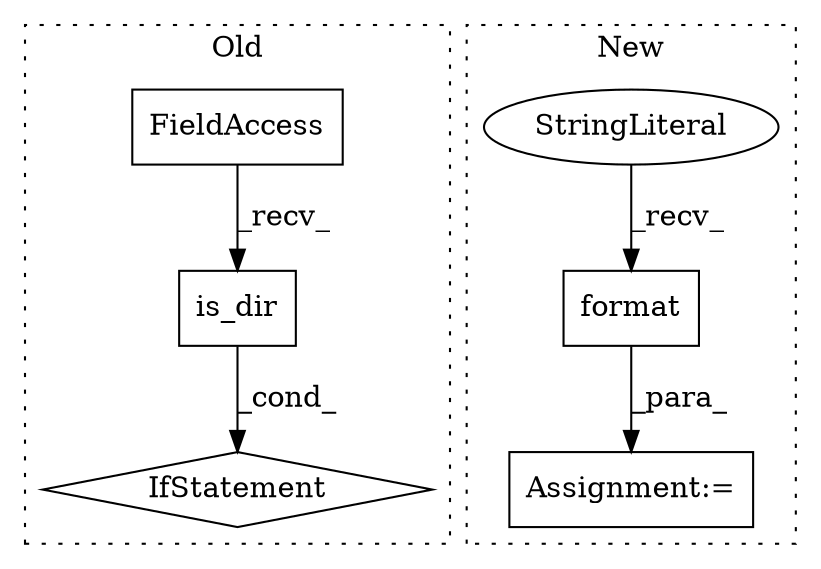 digraph G {
subgraph cluster0 {
1 [label="is_dir" a="32" s="3866" l="8" shape="box"];
3 [label="FieldAccess" a="22" s="3845" l="20" shape="box"];
4 [label="IfStatement" a="25" s="3840,3874" l="4,2" shape="diamond"];
label = "Old";
style="dotted";
}
subgraph cluster1 {
2 [label="format" a="32" s="3966,3982" l="7,1" shape="box"];
5 [label="StringLiteral" a="45" s="3956" l="9" shape="ellipse"];
6 [label="Assignment:=" a="7" s="4007" l="1" shape="box"];
label = "New";
style="dotted";
}
1 -> 4 [label="_cond_"];
2 -> 6 [label="_para_"];
3 -> 1 [label="_recv_"];
5 -> 2 [label="_recv_"];
}